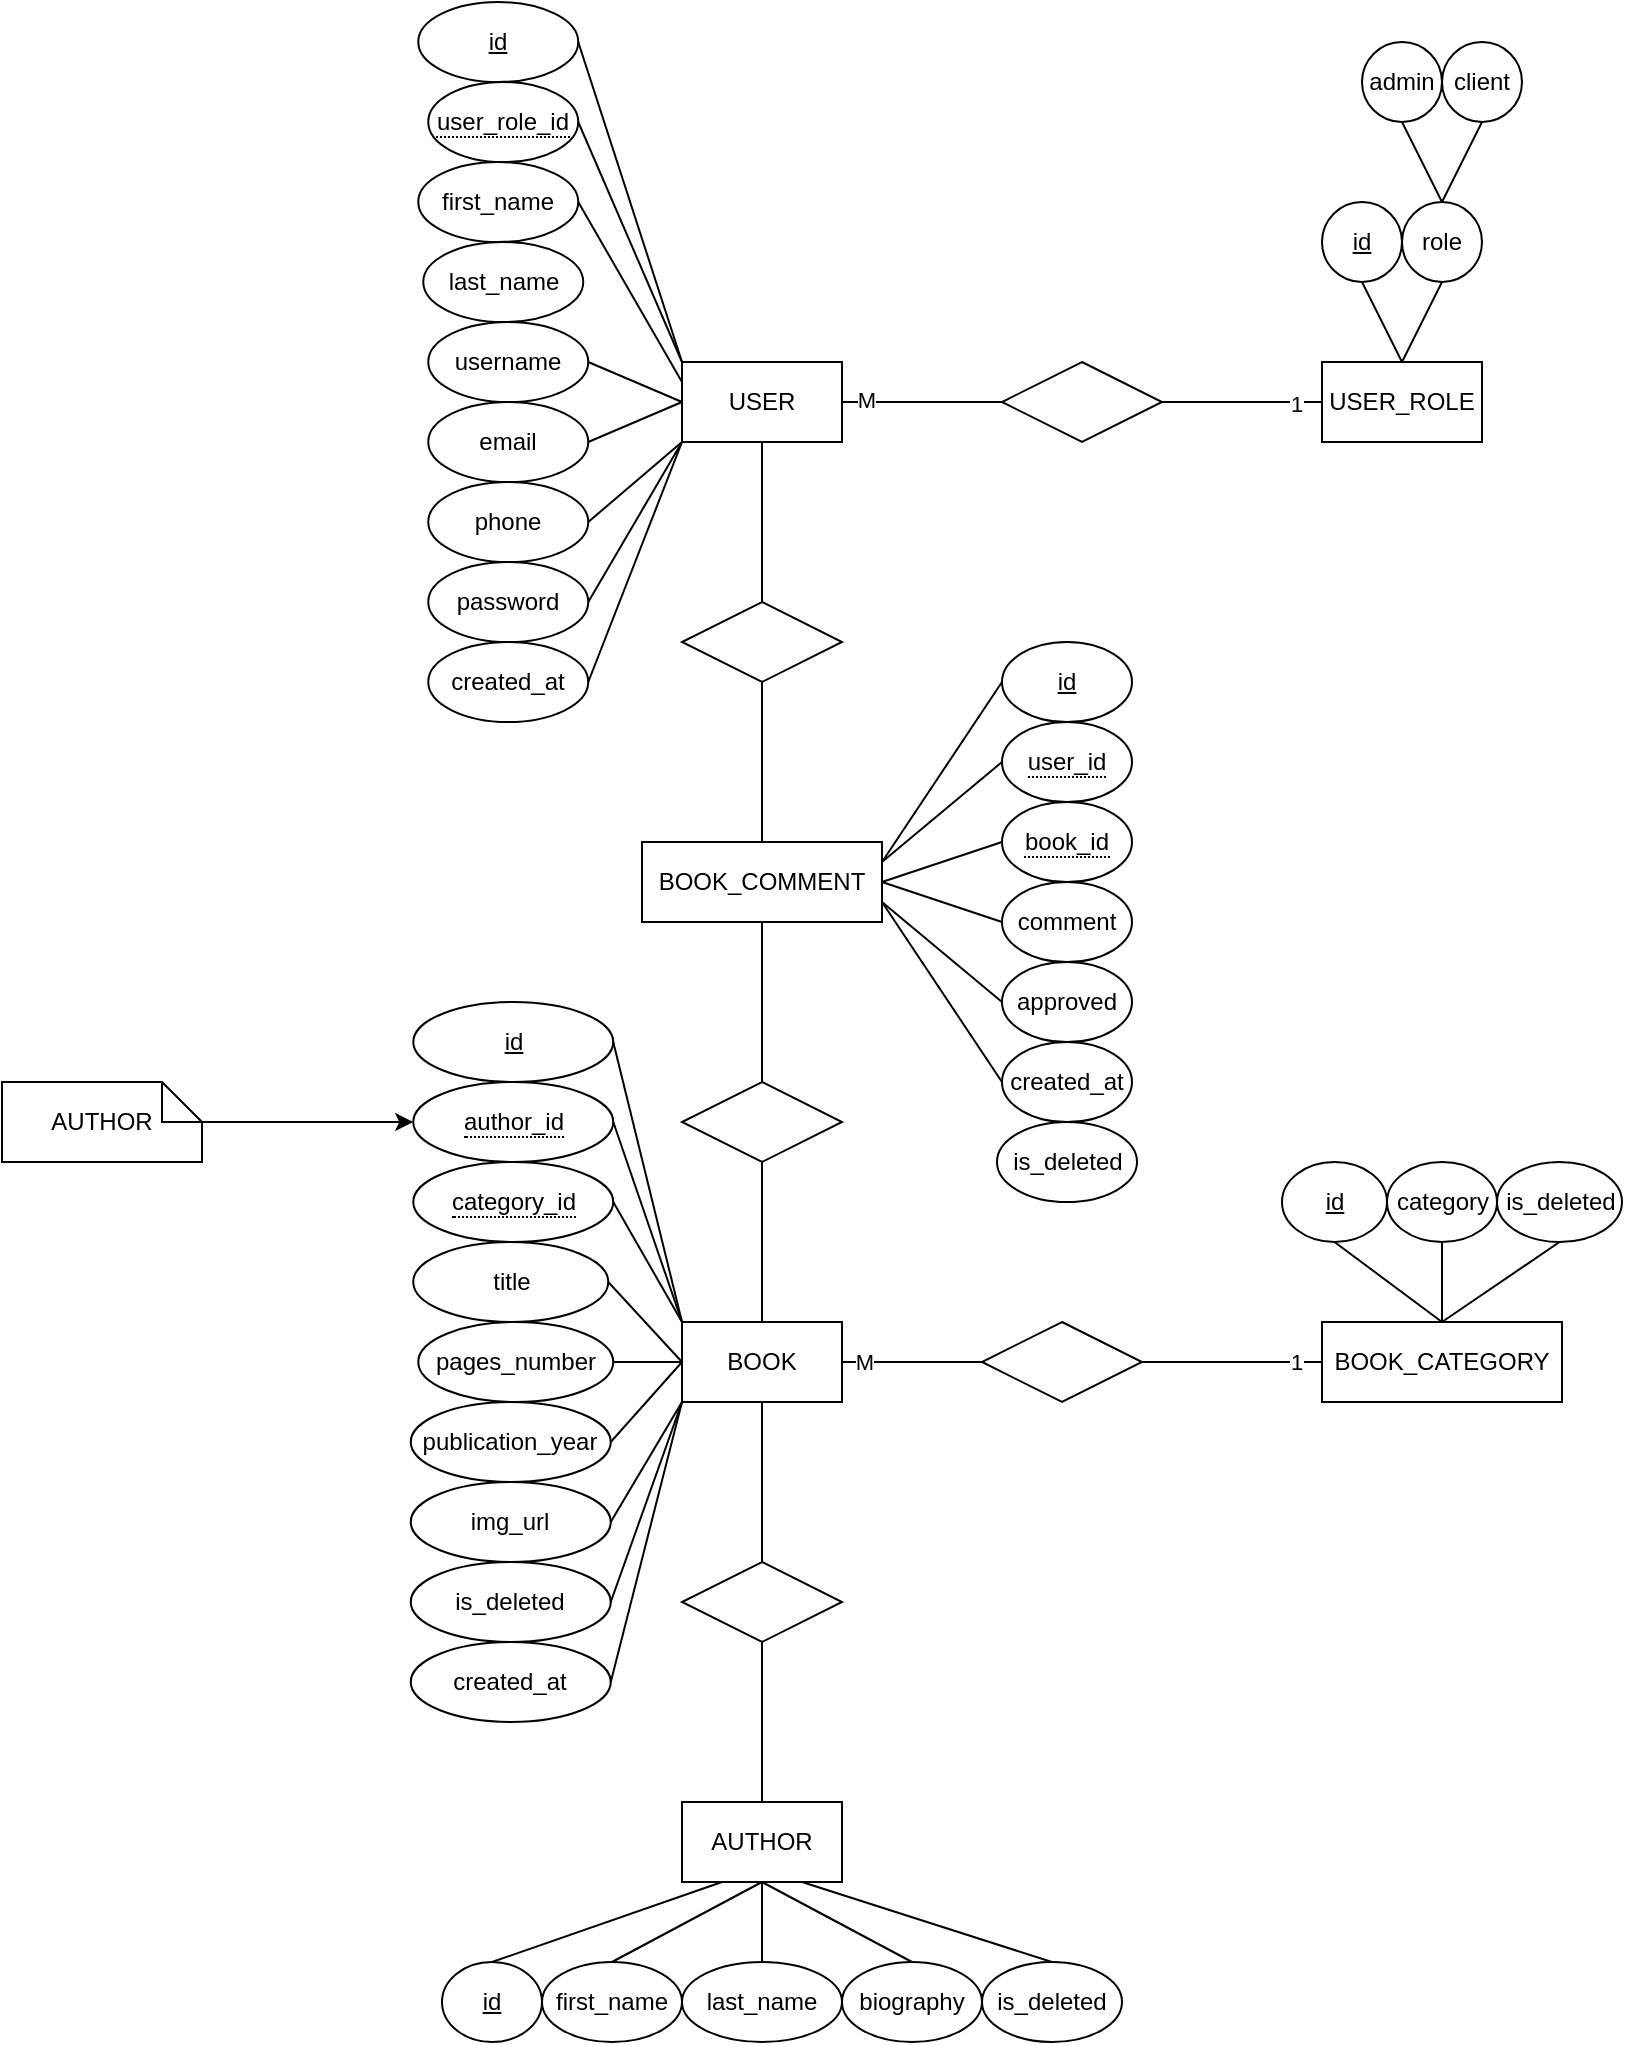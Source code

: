 <mxfile version="22.0.8" type="device">
  <diagram name="Page-1" id="nz_Y-_eUt13lYr9Y0NCU">
    <mxGraphModel dx="2684" dy="838" grid="1" gridSize="10" guides="1" tooltips="1" connect="1" arrows="1" fold="1" page="1" pageScale="1" pageWidth="850" pageHeight="1100" math="0" shadow="0">
      <root>
        <mxCell id="0" />
        <mxCell id="1" parent="0" />
        <mxCell id="g01qHE_QcyVIwGFeniVf-2" value="id" style="ellipse;whiteSpace=wrap;html=1;align=center;fontStyle=4;" vertex="1" parent="1">
          <mxGeometry x="-211.87" y="220" width="80" height="40" as="geometry" />
        </mxCell>
        <mxCell id="g01qHE_QcyVIwGFeniVf-3" value="USER" style="whiteSpace=wrap;html=1;align=center;" vertex="1" parent="1">
          <mxGeometry x="-80" y="400" width="80" height="40" as="geometry" />
        </mxCell>
        <mxCell id="g01qHE_QcyVIwGFeniVf-4" value="first_name" style="ellipse;whiteSpace=wrap;html=1;align=center;" vertex="1" parent="1">
          <mxGeometry x="-211.87" y="300" width="80" height="40" as="geometry" />
        </mxCell>
        <mxCell id="g01qHE_QcyVIwGFeniVf-5" value="username" style="ellipse;whiteSpace=wrap;html=1;align=center;" vertex="1" parent="1">
          <mxGeometry x="-206.87" y="380" width="80" height="40" as="geometry" />
        </mxCell>
        <mxCell id="g01qHE_QcyVIwGFeniVf-6" value="email" style="ellipse;whiteSpace=wrap;html=1;align=center;" vertex="1" parent="1">
          <mxGeometry x="-206.87" y="420" width="80" height="40" as="geometry" />
        </mxCell>
        <mxCell id="g01qHE_QcyVIwGFeniVf-8" value="password" style="ellipse;whiteSpace=wrap;html=1;align=center;" vertex="1" parent="1">
          <mxGeometry x="-206.87" y="500" width="80" height="40" as="geometry" />
        </mxCell>
        <mxCell id="g01qHE_QcyVIwGFeniVf-9" value="phone" style="ellipse;whiteSpace=wrap;html=1;align=center;" vertex="1" parent="1">
          <mxGeometry x="-206.87" y="460" width="80" height="40" as="geometry" />
        </mxCell>
        <mxCell id="g01qHE_QcyVIwGFeniVf-16" value="&lt;span style=&quot;border-bottom: 1px dotted&quot;&gt;user_role_id&lt;br&gt;&lt;/span&gt;" style="ellipse;whiteSpace=wrap;html=1;align=center;" vertex="1" parent="1">
          <mxGeometry x="-206.87" y="260" width="75" height="40" as="geometry" />
        </mxCell>
        <mxCell id="g01qHE_QcyVIwGFeniVf-17" value="USER_ROLE" style="whiteSpace=wrap;html=1;align=center;" vertex="1" parent="1">
          <mxGeometry x="240" y="400" width="80" height="40" as="geometry" />
        </mxCell>
        <mxCell id="g01qHE_QcyVIwGFeniVf-19" value="id" style="ellipse;whiteSpace=wrap;html=1;align=center;fontStyle=4;" vertex="1" parent="1">
          <mxGeometry x="240" y="320" width="40" height="40" as="geometry" />
        </mxCell>
        <mxCell id="g01qHE_QcyVIwGFeniVf-20" value="role" style="ellipse;whiteSpace=wrap;html=1;align=center;" vertex="1" parent="1">
          <mxGeometry x="280" y="320" width="40" height="40" as="geometry" />
        </mxCell>
        <mxCell id="g01qHE_QcyVIwGFeniVf-22" value="admin" style="ellipse;whiteSpace=wrap;html=1;align=center;" vertex="1" parent="1">
          <mxGeometry x="260" y="240" width="40" height="40" as="geometry" />
        </mxCell>
        <mxCell id="g01qHE_QcyVIwGFeniVf-23" value="client" style="ellipse;whiteSpace=wrap;html=1;align=center;" vertex="1" parent="1">
          <mxGeometry x="300" y="240" width="40" height="40" as="geometry" />
        </mxCell>
        <mxCell id="g01qHE_QcyVIwGFeniVf-38" value="" style="endArrow=none;html=1;rounded=0;exitX=0.5;exitY=1;exitDx=0;exitDy=0;entryX=0.5;entryY=0;entryDx=0;entryDy=0;" edge="1" parent="1" source="g01qHE_QcyVIwGFeniVf-22" target="g01qHE_QcyVIwGFeniVf-20">
          <mxGeometry relative="1" as="geometry">
            <mxPoint x="-70" y="520" as="sourcePoint" />
            <mxPoint x="90" y="520" as="targetPoint" />
          </mxGeometry>
        </mxCell>
        <mxCell id="g01qHE_QcyVIwGFeniVf-40" value="" style="endArrow=none;html=1;rounded=0;exitX=0.5;exitY=1;exitDx=0;exitDy=0;entryX=0.5;entryY=0;entryDx=0;entryDy=0;" edge="1" parent="1" source="g01qHE_QcyVIwGFeniVf-23" target="g01qHE_QcyVIwGFeniVf-20">
          <mxGeometry relative="1" as="geometry">
            <mxPoint x="310" y="290" as="sourcePoint" />
            <mxPoint x="350" y="320" as="targetPoint" />
          </mxGeometry>
        </mxCell>
        <mxCell id="g01qHE_QcyVIwGFeniVf-41" value="" style="endArrow=none;html=1;rounded=0;exitX=0.5;exitY=1;exitDx=0;exitDy=0;entryX=0.5;entryY=0;entryDx=0;entryDy=0;" edge="1" parent="1" source="g01qHE_QcyVIwGFeniVf-19" target="g01qHE_QcyVIwGFeniVf-17">
          <mxGeometry relative="1" as="geometry">
            <mxPoint x="210" y="310" as="sourcePoint" />
            <mxPoint x="250" y="350" as="targetPoint" />
          </mxGeometry>
        </mxCell>
        <mxCell id="g01qHE_QcyVIwGFeniVf-42" value="" style="endArrow=none;html=1;rounded=0;exitX=0.5;exitY=1;exitDx=0;exitDy=0;entryX=0.5;entryY=0;entryDx=0;entryDy=0;" edge="1" parent="1" source="g01qHE_QcyVIwGFeniVf-20" target="g01qHE_QcyVIwGFeniVf-17">
          <mxGeometry relative="1" as="geometry">
            <mxPoint x="250" y="320" as="sourcePoint" />
            <mxPoint x="280" y="360" as="targetPoint" />
          </mxGeometry>
        </mxCell>
        <mxCell id="g01qHE_QcyVIwGFeniVf-51" value="" style="shape=rhombus;perimeter=rhombusPerimeter;whiteSpace=wrap;html=1;align=center;" vertex="1" parent="1">
          <mxGeometry x="80" y="400" width="80" height="40" as="geometry" />
        </mxCell>
        <mxCell id="g01qHE_QcyVIwGFeniVf-53" value="" style="endArrow=none;html=1;rounded=0;exitX=0;exitY=0.5;exitDx=0;exitDy=0;entryX=1;entryY=0.5;entryDx=0;entryDy=0;" edge="1" parent="1" source="g01qHE_QcyVIwGFeniVf-51" target="g01qHE_QcyVIwGFeniVf-3">
          <mxGeometry relative="1" as="geometry">
            <mxPoint x="-7" y="370" as="sourcePoint" />
            <mxPoint x="-30" y="410" as="targetPoint" />
          </mxGeometry>
        </mxCell>
        <mxCell id="g01qHE_QcyVIwGFeniVf-56" value="M" style="edgeLabel;html=1;align=center;verticalAlign=middle;resizable=0;points=[];" vertex="1" connectable="0" parent="g01qHE_QcyVIwGFeniVf-53">
          <mxGeometry x="0.7" y="-1" relative="1" as="geometry">
            <mxPoint as="offset" />
          </mxGeometry>
        </mxCell>
        <mxCell id="g01qHE_QcyVIwGFeniVf-55" value="" style="endArrow=none;html=1;rounded=0;exitX=0;exitY=0.5;exitDx=0;exitDy=0;entryX=1;entryY=0.5;entryDx=0;entryDy=0;" edge="1" parent="1" source="g01qHE_QcyVIwGFeniVf-17" target="g01qHE_QcyVIwGFeniVf-51">
          <mxGeometry relative="1" as="geometry">
            <mxPoint x="90" y="430" as="sourcePoint" />
            <mxPoint x="10" y="430" as="targetPoint" />
          </mxGeometry>
        </mxCell>
        <mxCell id="g01qHE_QcyVIwGFeniVf-57" value="1" style="edgeLabel;html=1;align=center;verticalAlign=middle;resizable=0;points=[];" vertex="1" connectable="0" parent="g01qHE_QcyVIwGFeniVf-55">
          <mxGeometry x="-0.675" y="1" relative="1" as="geometry">
            <mxPoint as="offset" />
          </mxGeometry>
        </mxCell>
        <mxCell id="g01qHE_QcyVIwGFeniVf-58" value="BOOK_CATEGORY" style="whiteSpace=wrap;html=1;align=center;" vertex="1" parent="1">
          <mxGeometry x="240" y="880" width="120" height="40" as="geometry" />
        </mxCell>
        <mxCell id="g01qHE_QcyVIwGFeniVf-62" value="AUTHOR" style="whiteSpace=wrap;html=1;align=center;" vertex="1" parent="1">
          <mxGeometry x="-80" y="1120" width="80" height="40" as="geometry" />
        </mxCell>
        <mxCell id="g01qHE_QcyVIwGFeniVf-67" value="id" style="ellipse;whiteSpace=wrap;html=1;align=center;fontStyle=4;" vertex="1" parent="1">
          <mxGeometry x="-200" y="1200" width="50" height="40" as="geometry" />
        </mxCell>
        <mxCell id="g01qHE_QcyVIwGFeniVf-68" value="biography" style="ellipse;whiteSpace=wrap;html=1;align=center;" vertex="1" parent="1">
          <mxGeometry y="1200" width="70" height="40" as="geometry" />
        </mxCell>
        <mxCell id="g01qHE_QcyVIwGFeniVf-78" value="id" style="ellipse;whiteSpace=wrap;html=1;align=center;fontStyle=4;" vertex="1" parent="1">
          <mxGeometry x="-214.37" y="720" width="100" height="40" as="geometry" />
        </mxCell>
        <mxCell id="g01qHE_QcyVIwGFeniVf-80" value="title" style="ellipse;whiteSpace=wrap;html=1;align=center;" vertex="1" parent="1">
          <mxGeometry x="-214.37" y="840" width="97.5" height="40" as="geometry" />
        </mxCell>
        <mxCell id="g01qHE_QcyVIwGFeniVf-84" value="&lt;span style=&quot;border-bottom: 1px dotted&quot;&gt;author_id&lt;br&gt;&lt;/span&gt;" style="ellipse;whiteSpace=wrap;html=1;align=center;" vertex="1" parent="1">
          <mxGeometry x="-214.37" y="760" width="100" height="40" as="geometry" />
        </mxCell>
        <mxCell id="g01qHE_QcyVIwGFeniVf-85" value="publication_year" style="ellipse;whiteSpace=wrap;html=1;align=center;" vertex="1" parent="1">
          <mxGeometry x="-215.62" y="920" width="100" height="40" as="geometry" />
        </mxCell>
        <mxCell id="g01qHE_QcyVIwGFeniVf-86" value="img_url" style="ellipse;whiteSpace=wrap;html=1;align=center;" vertex="1" parent="1">
          <mxGeometry x="-215.62" y="960" width="100" height="40" as="geometry" />
        </mxCell>
        <mxCell id="g01qHE_QcyVIwGFeniVf-89" style="edgeStyle=orthogonalEdgeStyle;rounded=0;orthogonalLoop=1;jettySize=auto;html=1;entryX=0;entryY=0.5;entryDx=0;entryDy=0;exitX=0;exitY=0;exitDx=100;exitDy=20;exitPerimeter=0;" edge="1" parent="1" source="g01qHE_QcyVIwGFeniVf-88" target="g01qHE_QcyVIwGFeniVf-84">
          <mxGeometry relative="1" as="geometry">
            <mxPoint x="-260" y="720" as="sourcePoint" />
          </mxGeometry>
        </mxCell>
        <mxCell id="g01qHE_QcyVIwGFeniVf-88" value="AUTHOR" style="shape=note;size=20;whiteSpace=wrap;html=1;" vertex="1" parent="1">
          <mxGeometry x="-420" y="760" width="100" height="40" as="geometry" />
        </mxCell>
        <mxCell id="g01qHE_QcyVIwGFeniVf-91" value="&lt;span style=&quot;border-bottom: 1px dotted&quot;&gt;category_id&lt;br&gt;&lt;/span&gt;" style="ellipse;whiteSpace=wrap;html=1;align=center;" vertex="1" parent="1">
          <mxGeometry x="-214.37" y="800" width="100" height="40" as="geometry" />
        </mxCell>
        <mxCell id="g01qHE_QcyVIwGFeniVf-92" value="BOOK" style="whiteSpace=wrap;html=1;align=center;" vertex="1" parent="1">
          <mxGeometry x="-80" y="880" width="80" height="40" as="geometry" />
        </mxCell>
        <mxCell id="g01qHE_QcyVIwGFeniVf-93" value="id" style="ellipse;whiteSpace=wrap;html=1;align=center;fontStyle=4;" vertex="1" parent="1">
          <mxGeometry x="220" y="800" width="52.5" height="40" as="geometry" />
        </mxCell>
        <mxCell id="g01qHE_QcyVIwGFeniVf-94" value="category" style="ellipse;whiteSpace=wrap;html=1;align=center;" vertex="1" parent="1">
          <mxGeometry x="272.5" y="800" width="55" height="40" as="geometry" />
        </mxCell>
        <mxCell id="g01qHE_QcyVIwGFeniVf-95" value="" style="endArrow=none;html=1;rounded=0;exitX=0.5;exitY=0;exitDx=0;exitDy=0;entryX=0.5;entryY=1;entryDx=0;entryDy=0;" edge="1" parent="1" source="g01qHE_QcyVIwGFeniVf-58" target="g01qHE_QcyVIwGFeniVf-93">
          <mxGeometry relative="1" as="geometry">
            <mxPoint x="170" y="1015" as="sourcePoint" />
            <mxPoint x="210" y="945" as="targetPoint" />
          </mxGeometry>
        </mxCell>
        <mxCell id="g01qHE_QcyVIwGFeniVf-96" value="" style="endArrow=none;html=1;rounded=0;entryX=0.5;entryY=1;entryDx=0;entryDy=0;exitX=0.5;exitY=0;exitDx=0;exitDy=0;" edge="1" parent="1" source="g01qHE_QcyVIwGFeniVf-58" target="g01qHE_QcyVIwGFeniVf-94">
          <mxGeometry relative="1" as="geometry">
            <mxPoint x="300" y="860" as="sourcePoint" />
            <mxPoint x="285" y="850" as="targetPoint" />
          </mxGeometry>
        </mxCell>
        <mxCell id="g01qHE_QcyVIwGFeniVf-97" value="" style="shape=rhombus;perimeter=rhombusPerimeter;whiteSpace=wrap;html=1;align=center;" vertex="1" parent="1">
          <mxGeometry x="70" y="880" width="80" height="40" as="geometry" />
        </mxCell>
        <mxCell id="g01qHE_QcyVIwGFeniVf-102" value="" style="endArrow=none;html=1;rounded=0;exitX=1;exitY=0.5;exitDx=0;exitDy=0;entryX=0;entryY=0.5;entryDx=0;entryDy=0;" edge="1" parent="1" source="g01qHE_QcyVIwGFeniVf-92" target="g01qHE_QcyVIwGFeniVf-97">
          <mxGeometry relative="1" as="geometry">
            <mxPoint x="-30" y="710" as="sourcePoint" />
            <mxPoint x="130" y="710" as="targetPoint" />
          </mxGeometry>
        </mxCell>
        <mxCell id="g01qHE_QcyVIwGFeniVf-104" value="M" style="edgeLabel;html=1;align=center;verticalAlign=middle;resizable=0;points=[];" vertex="1" connectable="0" parent="g01qHE_QcyVIwGFeniVf-102">
          <mxGeometry x="-0.7" relative="1" as="geometry">
            <mxPoint as="offset" />
          </mxGeometry>
        </mxCell>
        <mxCell id="g01qHE_QcyVIwGFeniVf-103" value="" style="endArrow=none;html=1;rounded=0;entryX=0;entryY=0.5;entryDx=0;entryDy=0;exitX=1;exitY=0.5;exitDx=0;exitDy=0;" edge="1" parent="1" source="g01qHE_QcyVIwGFeniVf-97" target="g01qHE_QcyVIwGFeniVf-58">
          <mxGeometry relative="1" as="geometry">
            <mxPoint x="170" y="890" as="sourcePoint" />
            <mxPoint x="90" y="870" as="targetPoint" />
          </mxGeometry>
        </mxCell>
        <mxCell id="g01qHE_QcyVIwGFeniVf-105" value="1" style="edgeLabel;html=1;align=center;verticalAlign=middle;resizable=0;points=[];" vertex="1" connectable="0" parent="g01qHE_QcyVIwGFeniVf-103">
          <mxGeometry x="0.7" relative="1" as="geometry">
            <mxPoint as="offset" />
          </mxGeometry>
        </mxCell>
        <mxCell id="g01qHE_QcyVIwGFeniVf-106" value="is_deleted" style="ellipse;whiteSpace=wrap;html=1;align=center;" vertex="1" parent="1">
          <mxGeometry x="-215.62" y="1000" width="100" height="40" as="geometry" />
        </mxCell>
        <mxCell id="g01qHE_QcyVIwGFeniVf-107" value="is_deleted" style="ellipse;whiteSpace=wrap;html=1;align=center;" vertex="1" parent="1">
          <mxGeometry x="327.5" y="800" width="62.5" height="40" as="geometry" />
        </mxCell>
        <mxCell id="g01qHE_QcyVIwGFeniVf-108" value="" style="endArrow=none;html=1;rounded=0;entryX=0.5;entryY=1;entryDx=0;entryDy=0;exitX=0.5;exitY=0;exitDx=0;exitDy=0;" edge="1" parent="1" source="g01qHE_QcyVIwGFeniVf-58" target="g01qHE_QcyVIwGFeniVf-107">
          <mxGeometry relative="1" as="geometry">
            <mxPoint x="310" y="860" as="sourcePoint" />
            <mxPoint x="300" y="850" as="targetPoint" />
          </mxGeometry>
        </mxCell>
        <mxCell id="g01qHE_QcyVIwGFeniVf-109" value="is_deleted" style="ellipse;whiteSpace=wrap;html=1;align=center;" vertex="1" parent="1">
          <mxGeometry x="70" y="1200" width="70" height="40" as="geometry" />
        </mxCell>
        <mxCell id="g01qHE_QcyVIwGFeniVf-111" value="created_at" style="ellipse;whiteSpace=wrap;html=1;align=center;" vertex="1" parent="1">
          <mxGeometry x="-215.62" y="1040" width="100" height="40" as="geometry" />
        </mxCell>
        <mxCell id="g01qHE_QcyVIwGFeniVf-112" value="created_at" style="ellipse;whiteSpace=wrap;html=1;align=center;" vertex="1" parent="1">
          <mxGeometry x="-206.87" y="540" width="80" height="40" as="geometry" />
        </mxCell>
        <mxCell id="g01qHE_QcyVIwGFeniVf-113" value="BOOK_COMMENT" style="whiteSpace=wrap;html=1;align=center;" vertex="1" parent="1">
          <mxGeometry x="-100" y="640" width="120" height="40" as="geometry" />
        </mxCell>
        <mxCell id="g01qHE_QcyVIwGFeniVf-114" value="id" style="ellipse;whiteSpace=wrap;html=1;align=center;fontStyle=4;" vertex="1" parent="1">
          <mxGeometry x="80" y="540" width="65" height="40" as="geometry" />
        </mxCell>
        <mxCell id="g01qHE_QcyVIwGFeniVf-117" value="created_at" style="ellipse;whiteSpace=wrap;html=1;align=center;" vertex="1" parent="1">
          <mxGeometry x="80" y="740" width="65" height="40" as="geometry" />
        </mxCell>
        <mxCell id="g01qHE_QcyVIwGFeniVf-120" value="comment" style="ellipse;whiteSpace=wrap;html=1;align=center;" vertex="1" parent="1">
          <mxGeometry x="80" y="660" width="65" height="40" as="geometry" />
        </mxCell>
        <mxCell id="g01qHE_QcyVIwGFeniVf-121" value="&lt;span style=&quot;border-bottom: 1px dotted&quot;&gt;user_id&lt;br&gt;&lt;/span&gt;" style="ellipse;whiteSpace=wrap;html=1;align=center;" vertex="1" parent="1">
          <mxGeometry x="80" y="580" width="65" height="40" as="geometry" />
        </mxCell>
        <mxCell id="g01qHE_QcyVIwGFeniVf-124" value="&lt;span style=&quot;border-bottom: 1px dotted&quot;&gt;book_id&lt;br&gt;&lt;/span&gt;" style="ellipse;whiteSpace=wrap;html=1;align=center;" vertex="1" parent="1">
          <mxGeometry x="80" y="620" width="65" height="40" as="geometry" />
        </mxCell>
        <mxCell id="g01qHE_QcyVIwGFeniVf-125" value="" style="shape=rhombus;perimeter=rhombusPerimeter;whiteSpace=wrap;html=1;align=center;" vertex="1" parent="1">
          <mxGeometry x="-80" y="520" width="80" height="40" as="geometry" />
        </mxCell>
        <mxCell id="g01qHE_QcyVIwGFeniVf-126" value="" style="shape=rhombus;perimeter=rhombusPerimeter;whiteSpace=wrap;html=1;align=center;" vertex="1" parent="1">
          <mxGeometry x="-80" y="760" width="80" height="40" as="geometry" />
        </mxCell>
        <mxCell id="g01qHE_QcyVIwGFeniVf-129" value="" style="endArrow=none;html=1;rounded=0;exitX=0.5;exitY=1;exitDx=0;exitDy=0;entryX=0.5;entryY=0;entryDx=0;entryDy=0;" edge="1" parent="1" source="g01qHE_QcyVIwGFeniVf-3" target="g01qHE_QcyVIwGFeniVf-125">
          <mxGeometry relative="1" as="geometry">
            <mxPoint x="-30" y="540" as="sourcePoint" />
            <mxPoint x="130" y="540" as="targetPoint" />
          </mxGeometry>
        </mxCell>
        <mxCell id="g01qHE_QcyVIwGFeniVf-130" value="" style="endArrow=none;html=1;rounded=0;exitX=0.5;exitY=1;exitDx=0;exitDy=0;entryX=0.5;entryY=0;entryDx=0;entryDy=0;" edge="1" parent="1" source="g01qHE_QcyVIwGFeniVf-125" target="g01qHE_QcyVIwGFeniVf-113">
          <mxGeometry relative="1" as="geometry">
            <mxPoint x="-30" y="450" as="sourcePoint" />
            <mxPoint x="-30" y="530" as="targetPoint" />
          </mxGeometry>
        </mxCell>
        <mxCell id="g01qHE_QcyVIwGFeniVf-131" value="" style="endArrow=none;html=1;rounded=0;exitX=0.5;exitY=0;exitDx=0;exitDy=0;entryX=0.5;entryY=1;entryDx=0;entryDy=0;" edge="1" parent="1" source="g01qHE_QcyVIwGFeniVf-126" target="g01qHE_QcyVIwGFeniVf-113">
          <mxGeometry relative="1" as="geometry">
            <mxPoint x="-30" y="570" as="sourcePoint" />
            <mxPoint x="-50" y="710" as="targetPoint" />
          </mxGeometry>
        </mxCell>
        <mxCell id="g01qHE_QcyVIwGFeniVf-132" value="" style="endArrow=none;html=1;rounded=0;exitX=0.5;exitY=0;exitDx=0;exitDy=0;entryX=0.5;entryY=1;entryDx=0;entryDy=0;" edge="1" parent="1" source="g01qHE_QcyVIwGFeniVf-92" target="g01qHE_QcyVIwGFeniVf-126">
          <mxGeometry relative="1" as="geometry">
            <mxPoint x="-30" y="770" as="sourcePoint" />
            <mxPoint x="10" y="820" as="targetPoint" />
          </mxGeometry>
        </mxCell>
        <mxCell id="g01qHE_QcyVIwGFeniVf-133" value="" style="endArrow=none;html=1;rounded=0;exitX=1;exitY=0.5;exitDx=0;exitDy=0;entryX=0;entryY=0;entryDx=0;entryDy=0;" edge="1" parent="1" source="g01qHE_QcyVIwGFeniVf-2" target="g01qHE_QcyVIwGFeniVf-3">
          <mxGeometry relative="1" as="geometry">
            <mxPoint x="40" y="130" as="sourcePoint" />
            <mxPoint x="-30" y="170" as="targetPoint" />
          </mxGeometry>
        </mxCell>
        <mxCell id="g01qHE_QcyVIwGFeniVf-134" value="" style="endArrow=none;html=1;rounded=0;exitX=1;exitY=0.5;exitDx=0;exitDy=0;entryX=0;entryY=0;entryDx=0;entryDy=0;" edge="1" parent="1" source="g01qHE_QcyVIwGFeniVf-16" target="g01qHE_QcyVIwGFeniVf-3">
          <mxGeometry relative="1" as="geometry">
            <mxPoint x="-115" y="290" as="sourcePoint" />
            <mxPoint x="-90" y="410" as="targetPoint" />
          </mxGeometry>
        </mxCell>
        <mxCell id="g01qHE_QcyVIwGFeniVf-135" value="" style="endArrow=none;html=1;rounded=0;exitX=1;exitY=0.5;exitDx=0;exitDy=0;entryX=0;entryY=0.25;entryDx=0;entryDy=0;" edge="1" parent="1" source="g01qHE_QcyVIwGFeniVf-4" target="g01qHE_QcyVIwGFeniVf-3">
          <mxGeometry relative="1" as="geometry">
            <mxPoint x="-115" y="330" as="sourcePoint" />
            <mxPoint x="-90" y="430" as="targetPoint" />
          </mxGeometry>
        </mxCell>
        <mxCell id="g01qHE_QcyVIwGFeniVf-136" value="" style="endArrow=none;html=1;rounded=0;exitX=1;exitY=0.5;exitDx=0;exitDy=0;entryX=0;entryY=0.5;entryDx=0;entryDy=0;" edge="1" parent="1" source="g01qHE_QcyVIwGFeniVf-5" target="g01qHE_QcyVIwGFeniVf-3">
          <mxGeometry relative="1" as="geometry">
            <mxPoint x="-124.37" y="430" as="sourcePoint" />
            <mxPoint x="-89.37" y="480" as="targetPoint" />
          </mxGeometry>
        </mxCell>
        <mxCell id="g01qHE_QcyVIwGFeniVf-137" value="" style="endArrow=none;html=1;rounded=0;exitX=1;exitY=0.5;exitDx=0;exitDy=0;entryX=0;entryY=0.5;entryDx=0;entryDy=0;" edge="1" parent="1" source="g01qHE_QcyVIwGFeniVf-6" target="g01qHE_QcyVIwGFeniVf-3">
          <mxGeometry relative="1" as="geometry">
            <mxPoint x="-124.37" y="470" as="sourcePoint" />
            <mxPoint x="-89.37" y="480" as="targetPoint" />
          </mxGeometry>
        </mxCell>
        <mxCell id="g01qHE_QcyVIwGFeniVf-138" value="" style="endArrow=none;html=1;rounded=0;exitX=1;exitY=0.5;exitDx=0;exitDy=0;entryX=0;entryY=1;entryDx=0;entryDy=0;" edge="1" parent="1" source="g01qHE_QcyVIwGFeniVf-9" target="g01qHE_QcyVIwGFeniVf-3">
          <mxGeometry relative="1" as="geometry">
            <mxPoint x="-124.37" y="510" as="sourcePoint" />
            <mxPoint x="-89.37" y="500" as="targetPoint" />
          </mxGeometry>
        </mxCell>
        <mxCell id="g01qHE_QcyVIwGFeniVf-139" value="" style="endArrow=none;html=1;rounded=0;exitX=1;exitY=0.5;exitDx=0;exitDy=0;entryX=0;entryY=1;entryDx=0;entryDy=0;" edge="1" parent="1" source="g01qHE_QcyVIwGFeniVf-112" target="g01qHE_QcyVIwGFeniVf-3">
          <mxGeometry relative="1" as="geometry">
            <mxPoint x="-124.37" y="550" as="sourcePoint" />
            <mxPoint x="-89.37" y="500" as="targetPoint" />
          </mxGeometry>
        </mxCell>
        <mxCell id="g01qHE_QcyVIwGFeniVf-140" value="" style="endArrow=none;html=1;rounded=0;entryX=0;entryY=1;entryDx=0;entryDy=0;exitX=1;exitY=0.5;exitDx=0;exitDy=0;" edge="1" parent="1" source="g01qHE_QcyVIwGFeniVf-8" target="g01qHE_QcyVIwGFeniVf-3">
          <mxGeometry relative="1" as="geometry">
            <mxPoint x="-100" y="550" as="sourcePoint" />
            <mxPoint x="-89.37" y="500" as="targetPoint" />
          </mxGeometry>
        </mxCell>
        <mxCell id="g01qHE_QcyVIwGFeniVf-141" value="" style="endArrow=none;html=1;rounded=0;exitX=0;exitY=0.5;exitDx=0;exitDy=0;entryX=1;entryY=0.5;entryDx=0;entryDy=0;" edge="1" parent="1" source="g01qHE_QcyVIwGFeniVf-124" target="g01qHE_QcyVIwGFeniVf-113">
          <mxGeometry relative="1" as="geometry">
            <mxPoint x="-115" y="570" as="sourcePoint" />
            <mxPoint x="-70" y="450" as="targetPoint" />
          </mxGeometry>
        </mxCell>
        <mxCell id="g01qHE_QcyVIwGFeniVf-142" value="" style="endArrow=none;html=1;rounded=0;exitX=0;exitY=0.5;exitDx=0;exitDy=0;entryX=1;entryY=0.25;entryDx=0;entryDy=0;" edge="1" parent="1" source="g01qHE_QcyVIwGFeniVf-114" target="g01qHE_QcyVIwGFeniVf-113">
          <mxGeometry relative="1" as="geometry">
            <mxPoint x="75" y="670" as="sourcePoint" />
            <mxPoint x="30" y="670" as="targetPoint" />
          </mxGeometry>
        </mxCell>
        <mxCell id="g01qHE_QcyVIwGFeniVf-143" value="" style="endArrow=none;html=1;rounded=0;exitX=0;exitY=0.5;exitDx=0;exitDy=0;entryX=1;entryY=0.25;entryDx=0;entryDy=0;" edge="1" parent="1" source="g01qHE_QcyVIwGFeniVf-121" target="g01qHE_QcyVIwGFeniVf-113">
          <mxGeometry relative="1" as="geometry">
            <mxPoint x="75" y="590" as="sourcePoint" />
            <mxPoint x="30" y="660" as="targetPoint" />
          </mxGeometry>
        </mxCell>
        <mxCell id="g01qHE_QcyVIwGFeniVf-144" value="" style="endArrow=none;html=1;rounded=0;exitX=0;exitY=0.5;exitDx=0;exitDy=0;entryX=1;entryY=0.75;entryDx=0;entryDy=0;" edge="1" parent="1" source="g01qHE_QcyVIwGFeniVf-117" target="g01qHE_QcyVIwGFeniVf-113">
          <mxGeometry relative="1" as="geometry">
            <mxPoint x="75" y="630" as="sourcePoint" />
            <mxPoint x="30" y="660" as="targetPoint" />
          </mxGeometry>
        </mxCell>
        <mxCell id="g01qHE_QcyVIwGFeniVf-145" value="" style="endArrow=none;html=1;rounded=0;entryX=1;entryY=0.5;entryDx=0;entryDy=0;exitX=0;exitY=0.5;exitDx=0;exitDy=0;" edge="1" parent="1" source="g01qHE_QcyVIwGFeniVf-120" target="g01qHE_QcyVIwGFeniVf-113">
          <mxGeometry relative="1" as="geometry">
            <mxPoint x="70" y="670" as="sourcePoint" />
            <mxPoint x="60" y="670" as="targetPoint" />
          </mxGeometry>
        </mxCell>
        <mxCell id="g01qHE_QcyVIwGFeniVf-146" value="approved" style="ellipse;whiteSpace=wrap;html=1;align=center;" vertex="1" parent="1">
          <mxGeometry x="80" y="700" width="65" height="40" as="geometry" />
        </mxCell>
        <mxCell id="g01qHE_QcyVIwGFeniVf-148" value="" style="endArrow=none;html=1;rounded=0;exitX=0;exitY=0.5;exitDx=0;exitDy=0;entryX=1;entryY=0.75;entryDx=0;entryDy=0;" edge="1" parent="1" source="g01qHE_QcyVIwGFeniVf-146" target="g01qHE_QcyVIwGFeniVf-113">
          <mxGeometry relative="1" as="geometry">
            <mxPoint x="90" y="770" as="sourcePoint" />
            <mxPoint x="30" y="680" as="targetPoint" />
          </mxGeometry>
        </mxCell>
        <mxCell id="g01qHE_QcyVIwGFeniVf-149" value="" style="endArrow=none;html=1;rounded=0;exitX=0;exitY=0;exitDx=0;exitDy=0;entryX=1;entryY=0.5;entryDx=0;entryDy=0;" edge="1" parent="1" source="g01qHE_QcyVIwGFeniVf-92" target="g01qHE_QcyVIwGFeniVf-78">
          <mxGeometry relative="1" as="geometry">
            <mxPoint x="90" y="770" as="sourcePoint" />
            <mxPoint x="30" y="680" as="targetPoint" />
          </mxGeometry>
        </mxCell>
        <mxCell id="g01qHE_QcyVIwGFeniVf-150" value="is_deleted" style="ellipse;whiteSpace=wrap;html=1;align=center;" vertex="1" parent="1">
          <mxGeometry x="77.5" y="780" width="70" height="40" as="geometry" />
        </mxCell>
        <mxCell id="g01qHE_QcyVIwGFeniVf-151" value="" style="endArrow=none;html=1;rounded=0;entryX=1;entryY=0.5;entryDx=0;entryDy=0;exitX=0;exitY=0;exitDx=0;exitDy=0;" edge="1" parent="1" source="g01qHE_QcyVIwGFeniVf-92" target="g01qHE_QcyVIwGFeniVf-84">
          <mxGeometry relative="1" as="geometry">
            <mxPoint x="-100" y="910" as="sourcePoint" />
            <mxPoint x="-110" y="770" as="targetPoint" />
          </mxGeometry>
        </mxCell>
        <mxCell id="g01qHE_QcyVIwGFeniVf-152" value="" style="endArrow=none;html=1;rounded=0;exitX=0;exitY=0;exitDx=0;exitDy=0;entryX=1;entryY=0.5;entryDx=0;entryDy=0;" edge="1" parent="1" source="g01qHE_QcyVIwGFeniVf-92" target="g01qHE_QcyVIwGFeniVf-91">
          <mxGeometry relative="1" as="geometry">
            <mxPoint x="-60" y="900" as="sourcePoint" />
            <mxPoint x="-100" y="780" as="targetPoint" />
          </mxGeometry>
        </mxCell>
        <mxCell id="g01qHE_QcyVIwGFeniVf-153" value="" style="endArrow=none;html=1;rounded=0;exitX=0;exitY=0.5;exitDx=0;exitDy=0;entryX=1;entryY=0.5;entryDx=0;entryDy=0;" edge="1" parent="1" source="g01qHE_QcyVIwGFeniVf-92" target="g01qHE_QcyVIwGFeniVf-80">
          <mxGeometry relative="1" as="geometry">
            <mxPoint x="-70" y="900" as="sourcePoint" />
            <mxPoint x="-110" y="850" as="targetPoint" />
          </mxGeometry>
        </mxCell>
        <mxCell id="g01qHE_QcyVIwGFeniVf-154" value="" style="endArrow=none;html=1;rounded=0;exitX=0;exitY=0.5;exitDx=0;exitDy=0;entryX=1;entryY=0.5;entryDx=0;entryDy=0;" edge="1" parent="1" source="g01qHE_QcyVIwGFeniVf-92" target="g01qHE_QcyVIwGFeniVf-85">
          <mxGeometry relative="1" as="geometry">
            <mxPoint x="-70" y="910" as="sourcePoint" />
            <mxPoint x="-112" y="890" as="targetPoint" />
          </mxGeometry>
        </mxCell>
        <mxCell id="g01qHE_QcyVIwGFeniVf-155" value="" style="endArrow=none;html=1;rounded=0;exitX=0;exitY=1;exitDx=0;exitDy=0;entryX=1;entryY=0.5;entryDx=0;entryDy=0;" edge="1" parent="1" source="g01qHE_QcyVIwGFeniVf-92" target="g01qHE_QcyVIwGFeniVf-111">
          <mxGeometry relative="1" as="geometry">
            <mxPoint x="-70" y="910" as="sourcePoint" />
            <mxPoint x="-110" y="930" as="targetPoint" />
          </mxGeometry>
        </mxCell>
        <mxCell id="g01qHE_QcyVIwGFeniVf-156" value="" style="endArrow=none;html=1;rounded=0;exitX=0;exitY=1;exitDx=0;exitDy=0;entryX=1;entryY=0.5;entryDx=0;entryDy=0;" edge="1" parent="1" source="g01qHE_QcyVIwGFeniVf-92" target="g01qHE_QcyVIwGFeniVf-106">
          <mxGeometry relative="1" as="geometry">
            <mxPoint x="-70" y="930" as="sourcePoint" />
            <mxPoint x="-110" y="1050" as="targetPoint" />
          </mxGeometry>
        </mxCell>
        <mxCell id="g01qHE_QcyVIwGFeniVf-157" value="" style="endArrow=none;html=1;rounded=0;exitX=0;exitY=1;exitDx=0;exitDy=0;entryX=1;entryY=0.5;entryDx=0;entryDy=0;" edge="1" parent="1" source="g01qHE_QcyVIwGFeniVf-92" target="g01qHE_QcyVIwGFeniVf-86">
          <mxGeometry relative="1" as="geometry">
            <mxPoint x="-70" y="930" as="sourcePoint" />
            <mxPoint x="-110" y="1010" as="targetPoint" />
          </mxGeometry>
        </mxCell>
        <mxCell id="g01qHE_QcyVIwGFeniVf-158" value="pages_number" style="ellipse;whiteSpace=wrap;html=1;align=center;" vertex="1" parent="1">
          <mxGeometry x="-211.87" y="880" width="97.5" height="40" as="geometry" />
        </mxCell>
        <mxCell id="g01qHE_QcyVIwGFeniVf-159" value="" style="endArrow=none;html=1;rounded=0;exitX=0;exitY=0.5;exitDx=0;exitDy=0;entryX=1;entryY=0.5;entryDx=0;entryDy=0;" edge="1" parent="1" source="g01qHE_QcyVIwGFeniVf-92" target="g01qHE_QcyVIwGFeniVf-158">
          <mxGeometry relative="1" as="geometry">
            <mxPoint x="-70" y="910" as="sourcePoint" />
            <mxPoint x="-112" y="890" as="targetPoint" />
          </mxGeometry>
        </mxCell>
        <mxCell id="g01qHE_QcyVIwGFeniVf-160" value="first_name" style="ellipse;whiteSpace=wrap;html=1;align=center;" vertex="1" parent="1">
          <mxGeometry x="-150" y="1200" width="70" height="40" as="geometry" />
        </mxCell>
        <mxCell id="g01qHE_QcyVIwGFeniVf-162" value="" style="shape=rhombus;perimeter=rhombusPerimeter;whiteSpace=wrap;html=1;align=center;" vertex="1" parent="1">
          <mxGeometry x="-80" y="1000" width="80" height="40" as="geometry" />
        </mxCell>
        <mxCell id="g01qHE_QcyVIwGFeniVf-163" value="" style="endArrow=none;html=1;rounded=0;exitX=0.5;exitY=1;exitDx=0;exitDy=0;entryX=0.5;entryY=0;entryDx=0;entryDy=0;" edge="1" parent="1" source="g01qHE_QcyVIwGFeniVf-92" target="g01qHE_QcyVIwGFeniVf-162">
          <mxGeometry relative="1" as="geometry">
            <mxPoint x="-15" y="1280" as="sourcePoint" />
            <mxPoint x="90.0" y="1320" as="targetPoint" />
          </mxGeometry>
        </mxCell>
        <mxCell id="g01qHE_QcyVIwGFeniVf-164" value="" style="endArrow=none;html=1;rounded=0;exitX=0.5;exitY=1;exitDx=0;exitDy=0;entryX=0.5;entryY=0;entryDx=0;entryDy=0;" edge="1" parent="1" source="g01qHE_QcyVIwGFeniVf-162" target="g01qHE_QcyVIwGFeniVf-62">
          <mxGeometry relative="1" as="geometry">
            <mxPoint x="-30" y="930" as="sourcePoint" />
            <mxPoint x="-30" y="1010" as="targetPoint" />
          </mxGeometry>
        </mxCell>
        <mxCell id="g01qHE_QcyVIwGFeniVf-165" value="" style="endArrow=none;html=1;rounded=0;exitX=0.5;exitY=0;exitDx=0;exitDy=0;entryX=0.75;entryY=1;entryDx=0;entryDy=0;" edge="1" parent="1" source="g01qHE_QcyVIwGFeniVf-109" target="g01qHE_QcyVIwGFeniVf-62">
          <mxGeometry relative="1" as="geometry">
            <mxPoint x="-30" y="1050" as="sourcePoint" />
            <mxPoint x="-30" y="1130" as="targetPoint" />
          </mxGeometry>
        </mxCell>
        <mxCell id="g01qHE_QcyVIwGFeniVf-166" value="" style="endArrow=none;html=1;rounded=0;exitX=0.5;exitY=0;exitDx=0;exitDy=0;entryX=0.5;entryY=1;entryDx=0;entryDy=0;" edge="1" parent="1" source="g01qHE_QcyVIwGFeniVf-68" target="g01qHE_QcyVIwGFeniVf-62">
          <mxGeometry relative="1" as="geometry">
            <mxPoint x="75" y="1210" as="sourcePoint" />
            <mxPoint x="-10" y="1170" as="targetPoint" />
          </mxGeometry>
        </mxCell>
        <mxCell id="g01qHE_QcyVIwGFeniVf-167" value="" style="endArrow=none;html=1;rounded=0;exitX=0.5;exitY=0;exitDx=0;exitDy=0;entryX=0.5;entryY=1;entryDx=0;entryDy=0;" edge="1" parent="1" source="g01qHE_QcyVIwGFeniVf-160" target="g01qHE_QcyVIwGFeniVf-62">
          <mxGeometry relative="1" as="geometry">
            <mxPoint x="5" y="1210" as="sourcePoint" />
            <mxPoint x="-30" y="1170" as="targetPoint" />
          </mxGeometry>
        </mxCell>
        <mxCell id="g01qHE_QcyVIwGFeniVf-168" value="" style="endArrow=none;html=1;rounded=0;exitX=0.5;exitY=0;exitDx=0;exitDy=0;entryX=0.25;entryY=1;entryDx=0;entryDy=0;" edge="1" parent="1" source="g01qHE_QcyVIwGFeniVf-67" target="g01qHE_QcyVIwGFeniVf-62">
          <mxGeometry relative="1" as="geometry">
            <mxPoint x="-65" y="1210" as="sourcePoint" />
            <mxPoint x="-30" y="1170" as="targetPoint" />
          </mxGeometry>
        </mxCell>
        <mxCell id="g01qHE_QcyVIwGFeniVf-169" value="last_name" style="ellipse;whiteSpace=wrap;html=1;align=center;" vertex="1" parent="1">
          <mxGeometry x="-80" y="1200" width="80" height="40" as="geometry" />
        </mxCell>
        <mxCell id="g01qHE_QcyVIwGFeniVf-170" value="" style="endArrow=none;html=1;rounded=0;exitX=0.5;exitY=0;exitDx=0;exitDy=0;entryX=0.5;entryY=1;entryDx=0;entryDy=0;" edge="1" parent="1" source="g01qHE_QcyVIwGFeniVf-169" target="g01qHE_QcyVIwGFeniVf-62">
          <mxGeometry relative="1" as="geometry">
            <mxPoint x="35" y="1210" as="sourcePoint" />
            <mxPoint x="-30" y="1170" as="targetPoint" />
          </mxGeometry>
        </mxCell>
        <mxCell id="g01qHE_QcyVIwGFeniVf-171" value="last_name" style="ellipse;whiteSpace=wrap;html=1;align=center;" vertex="1" parent="1">
          <mxGeometry x="-209.37" y="340" width="80" height="40" as="geometry" />
        </mxCell>
      </root>
    </mxGraphModel>
  </diagram>
</mxfile>
